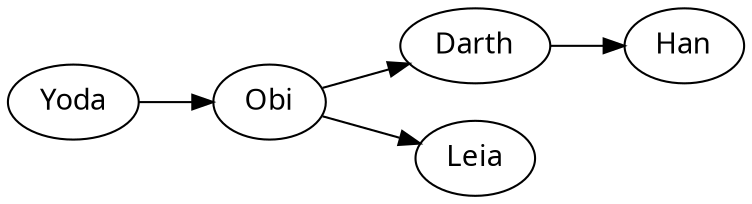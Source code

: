/* dot 2013-02-19-reihenfolge.dot -Tsvg -O */

digraph "Reihenfolge" {
  bgcolor = transparent;
  rankdir=LR;
  edge [fontname="Avenir"]
  node [fontname="Avenir"; style=filled; fillcolor=white]

  "Darth"
  "Leia"
  "Obi"
  "Han"
  "Yoda"

  "Yoda" -> "Obi"

  "Obi" -> "Darth"
  "Obi" -> "Leia"

  "Darth" -> "Han"
}